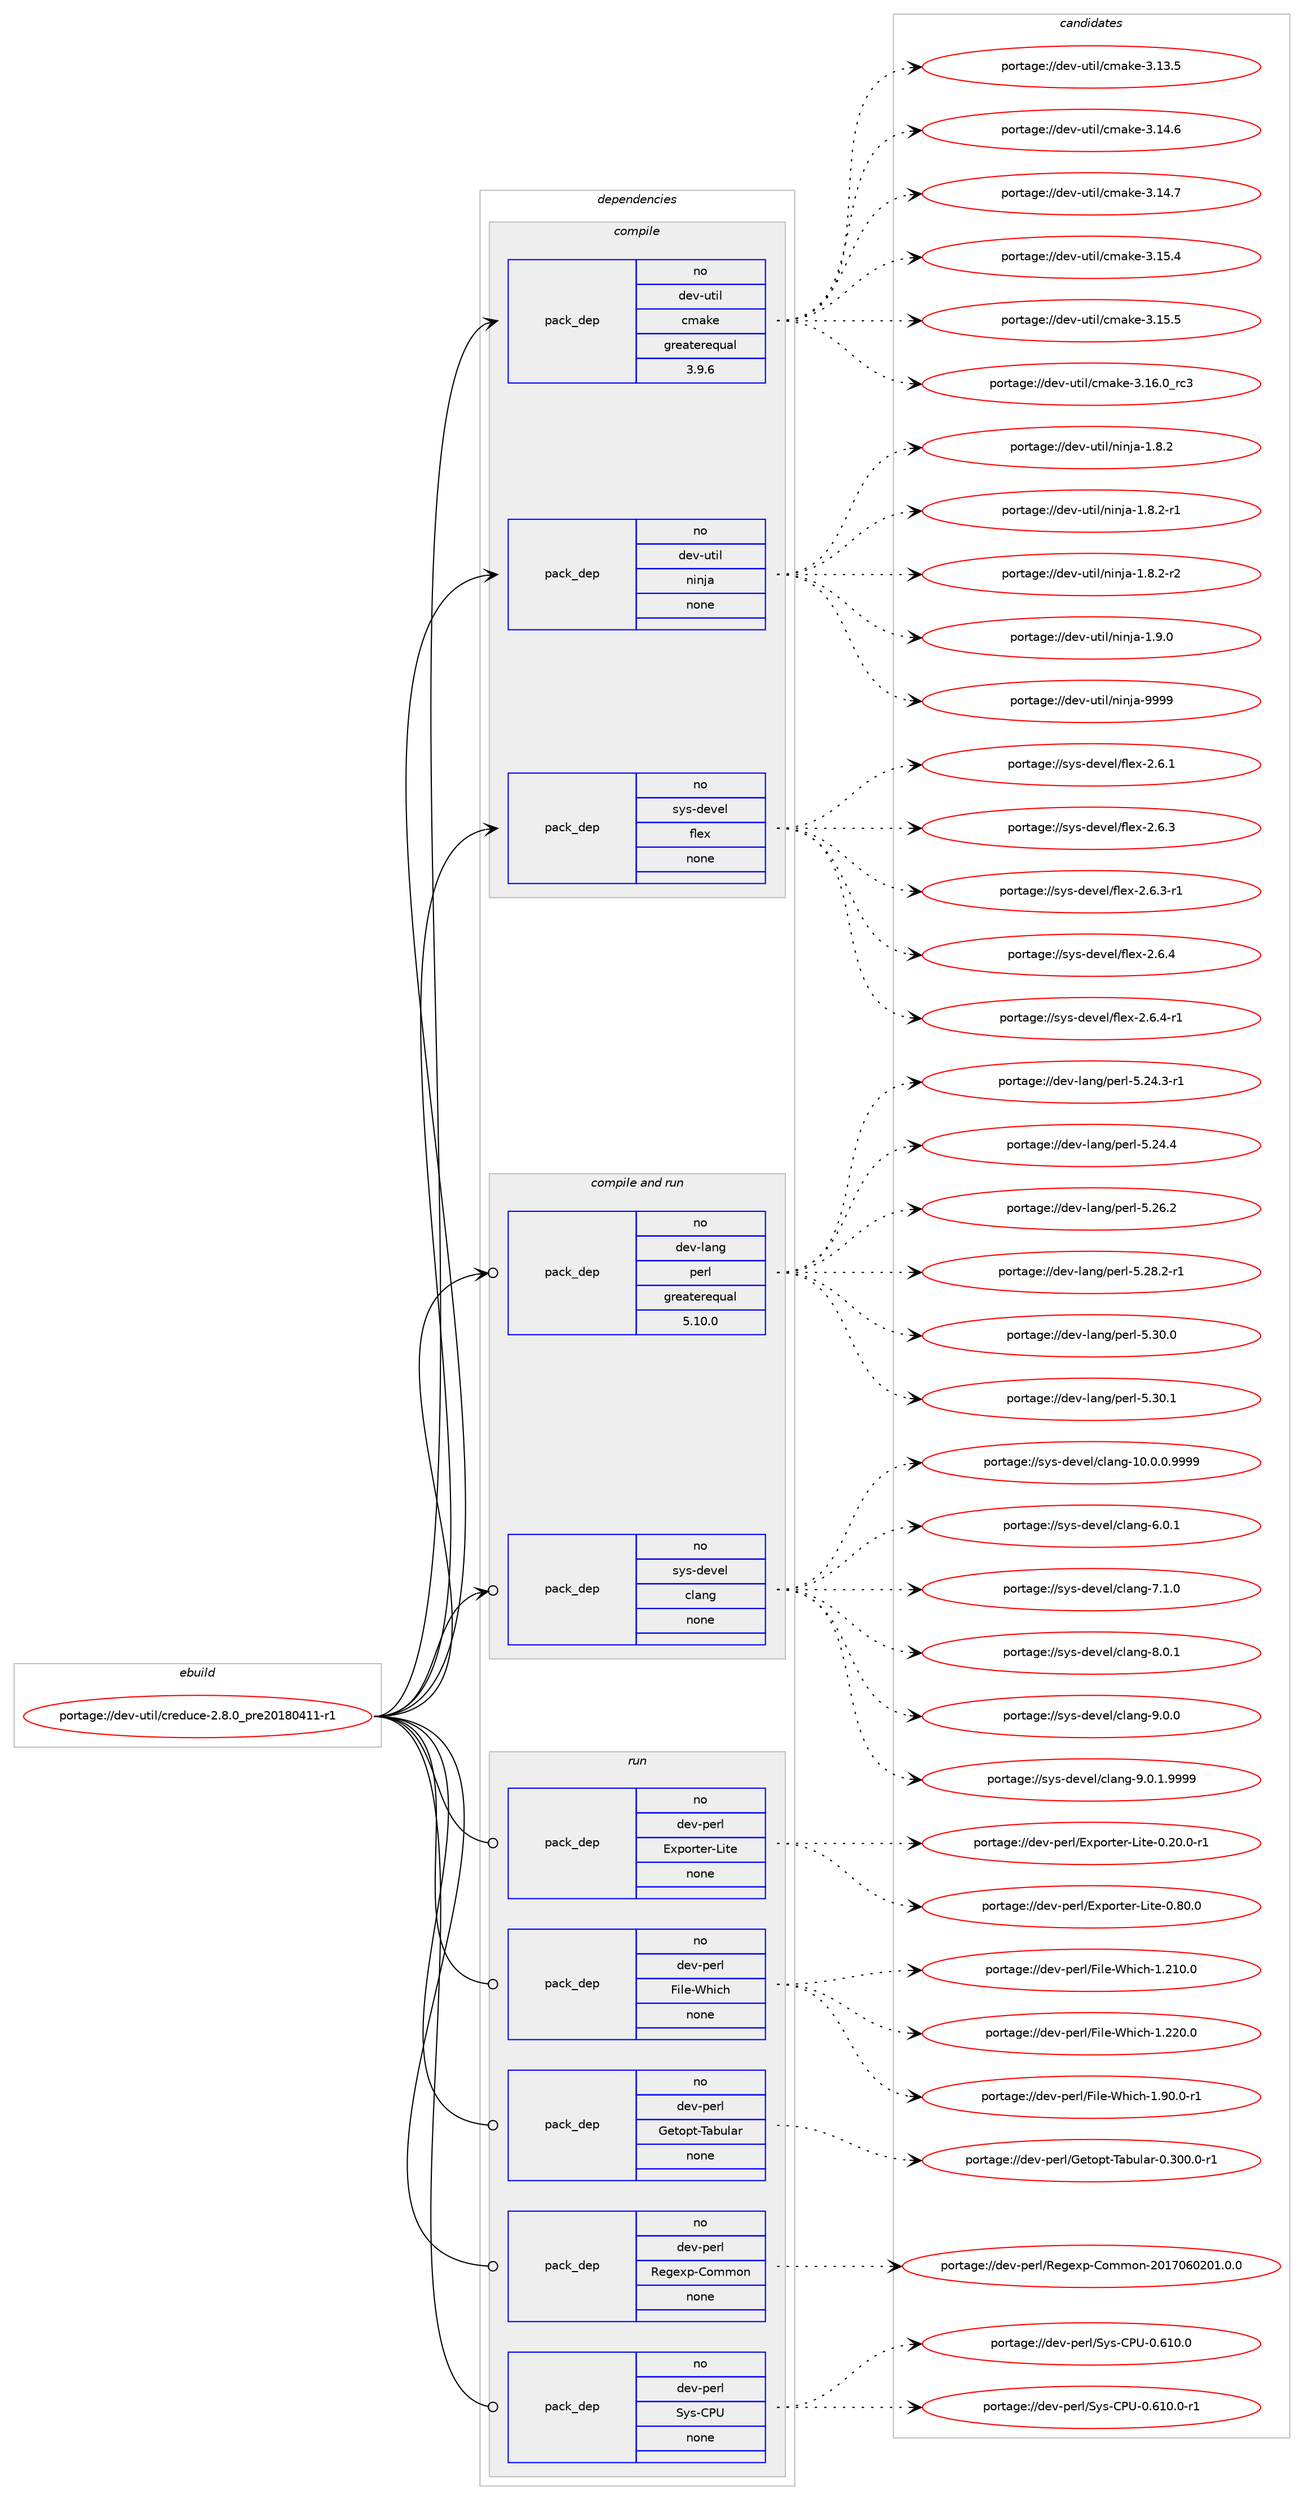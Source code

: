 digraph prolog {

# *************
# Graph options
# *************

newrank=true;
concentrate=true;
compound=true;
graph [rankdir=LR,fontname=Helvetica,fontsize=10,ranksep=1.5];#, ranksep=2.5, nodesep=0.2];
edge  [arrowhead=vee];
node  [fontname=Helvetica,fontsize=10];

# **********
# The ebuild
# **********

subgraph cluster_leftcol {
color=gray;
rank=same;
label=<<i>ebuild</i>>;
id [label="portage://dev-util/creduce-2.8.0_pre20180411-r1", color=red, width=4, href="../dev-util/creduce-2.8.0_pre20180411-r1.svg"];
}

# ****************
# The dependencies
# ****************

subgraph cluster_midcol {
color=gray;
label=<<i>dependencies</i>>;
subgraph cluster_compile {
fillcolor="#eeeeee";
style=filled;
label=<<i>compile</i>>;
subgraph pack186311 {
dependency260656 [label=<<TABLE BORDER="0" CELLBORDER="1" CELLSPACING="0" CELLPADDING="4" WIDTH="220"><TR><TD ROWSPAN="6" CELLPADDING="30">pack_dep</TD></TR><TR><TD WIDTH="110">no</TD></TR><TR><TD>dev-util</TD></TR><TR><TD>cmake</TD></TR><TR><TD>greaterequal</TD></TR><TR><TD>3.9.6</TD></TR></TABLE>>, shape=none, color=blue];
}
id:e -> dependency260656:w [weight=20,style="solid",arrowhead="vee"];
subgraph pack186312 {
dependency260657 [label=<<TABLE BORDER="0" CELLBORDER="1" CELLSPACING="0" CELLPADDING="4" WIDTH="220"><TR><TD ROWSPAN="6" CELLPADDING="30">pack_dep</TD></TR><TR><TD WIDTH="110">no</TD></TR><TR><TD>dev-util</TD></TR><TR><TD>ninja</TD></TR><TR><TD>none</TD></TR><TR><TD></TD></TR></TABLE>>, shape=none, color=blue];
}
id:e -> dependency260657:w [weight=20,style="solid",arrowhead="vee"];
subgraph pack186313 {
dependency260658 [label=<<TABLE BORDER="0" CELLBORDER="1" CELLSPACING="0" CELLPADDING="4" WIDTH="220"><TR><TD ROWSPAN="6" CELLPADDING="30">pack_dep</TD></TR><TR><TD WIDTH="110">no</TD></TR><TR><TD>sys-devel</TD></TR><TR><TD>flex</TD></TR><TR><TD>none</TD></TR><TR><TD></TD></TR></TABLE>>, shape=none, color=blue];
}
id:e -> dependency260658:w [weight=20,style="solid",arrowhead="vee"];
}
subgraph cluster_compileandrun {
fillcolor="#eeeeee";
style=filled;
label=<<i>compile and run</i>>;
subgraph pack186314 {
dependency260659 [label=<<TABLE BORDER="0" CELLBORDER="1" CELLSPACING="0" CELLPADDING="4" WIDTH="220"><TR><TD ROWSPAN="6" CELLPADDING="30">pack_dep</TD></TR><TR><TD WIDTH="110">no</TD></TR><TR><TD>dev-lang</TD></TR><TR><TD>perl</TD></TR><TR><TD>greaterequal</TD></TR><TR><TD>5.10.0</TD></TR></TABLE>>, shape=none, color=blue];
}
id:e -> dependency260659:w [weight=20,style="solid",arrowhead="odotvee"];
subgraph pack186315 {
dependency260660 [label=<<TABLE BORDER="0" CELLBORDER="1" CELLSPACING="0" CELLPADDING="4" WIDTH="220"><TR><TD ROWSPAN="6" CELLPADDING="30">pack_dep</TD></TR><TR><TD WIDTH="110">no</TD></TR><TR><TD>sys-devel</TD></TR><TR><TD>clang</TD></TR><TR><TD>none</TD></TR><TR><TD></TD></TR></TABLE>>, shape=none, color=blue];
}
id:e -> dependency260660:w [weight=20,style="solid",arrowhead="odotvee"];
}
subgraph cluster_run {
fillcolor="#eeeeee";
style=filled;
label=<<i>run</i>>;
subgraph pack186316 {
dependency260661 [label=<<TABLE BORDER="0" CELLBORDER="1" CELLSPACING="0" CELLPADDING="4" WIDTH="220"><TR><TD ROWSPAN="6" CELLPADDING="30">pack_dep</TD></TR><TR><TD WIDTH="110">no</TD></TR><TR><TD>dev-perl</TD></TR><TR><TD>Exporter-Lite</TD></TR><TR><TD>none</TD></TR><TR><TD></TD></TR></TABLE>>, shape=none, color=blue];
}
id:e -> dependency260661:w [weight=20,style="solid",arrowhead="odot"];
subgraph pack186317 {
dependency260662 [label=<<TABLE BORDER="0" CELLBORDER="1" CELLSPACING="0" CELLPADDING="4" WIDTH="220"><TR><TD ROWSPAN="6" CELLPADDING="30">pack_dep</TD></TR><TR><TD WIDTH="110">no</TD></TR><TR><TD>dev-perl</TD></TR><TR><TD>File-Which</TD></TR><TR><TD>none</TD></TR><TR><TD></TD></TR></TABLE>>, shape=none, color=blue];
}
id:e -> dependency260662:w [weight=20,style="solid",arrowhead="odot"];
subgraph pack186318 {
dependency260663 [label=<<TABLE BORDER="0" CELLBORDER="1" CELLSPACING="0" CELLPADDING="4" WIDTH="220"><TR><TD ROWSPAN="6" CELLPADDING="30">pack_dep</TD></TR><TR><TD WIDTH="110">no</TD></TR><TR><TD>dev-perl</TD></TR><TR><TD>Getopt-Tabular</TD></TR><TR><TD>none</TD></TR><TR><TD></TD></TR></TABLE>>, shape=none, color=blue];
}
id:e -> dependency260663:w [weight=20,style="solid",arrowhead="odot"];
subgraph pack186319 {
dependency260664 [label=<<TABLE BORDER="0" CELLBORDER="1" CELLSPACING="0" CELLPADDING="4" WIDTH="220"><TR><TD ROWSPAN="6" CELLPADDING="30">pack_dep</TD></TR><TR><TD WIDTH="110">no</TD></TR><TR><TD>dev-perl</TD></TR><TR><TD>Regexp-Common</TD></TR><TR><TD>none</TD></TR><TR><TD></TD></TR></TABLE>>, shape=none, color=blue];
}
id:e -> dependency260664:w [weight=20,style="solid",arrowhead="odot"];
subgraph pack186320 {
dependency260665 [label=<<TABLE BORDER="0" CELLBORDER="1" CELLSPACING="0" CELLPADDING="4" WIDTH="220"><TR><TD ROWSPAN="6" CELLPADDING="30">pack_dep</TD></TR><TR><TD WIDTH="110">no</TD></TR><TR><TD>dev-perl</TD></TR><TR><TD>Sys-CPU</TD></TR><TR><TD>none</TD></TR><TR><TD></TD></TR></TABLE>>, shape=none, color=blue];
}
id:e -> dependency260665:w [weight=20,style="solid",arrowhead="odot"];
}
}

# **************
# The candidates
# **************

subgraph cluster_choices {
rank=same;
color=gray;
label=<<i>candidates</i>>;

subgraph choice186311 {
color=black;
nodesep=1;
choiceportage1001011184511711610510847991099710710145514649514653 [label="portage://dev-util/cmake-3.13.5", color=red, width=4,href="../dev-util/cmake-3.13.5.svg"];
choiceportage1001011184511711610510847991099710710145514649524654 [label="portage://dev-util/cmake-3.14.6", color=red, width=4,href="../dev-util/cmake-3.14.6.svg"];
choiceportage1001011184511711610510847991099710710145514649524655 [label="portage://dev-util/cmake-3.14.7", color=red, width=4,href="../dev-util/cmake-3.14.7.svg"];
choiceportage1001011184511711610510847991099710710145514649534652 [label="portage://dev-util/cmake-3.15.4", color=red, width=4,href="../dev-util/cmake-3.15.4.svg"];
choiceportage1001011184511711610510847991099710710145514649534653 [label="portage://dev-util/cmake-3.15.5", color=red, width=4,href="../dev-util/cmake-3.15.5.svg"];
choiceportage1001011184511711610510847991099710710145514649544648951149951 [label="portage://dev-util/cmake-3.16.0_rc3", color=red, width=4,href="../dev-util/cmake-3.16.0_rc3.svg"];
dependency260656:e -> choiceportage1001011184511711610510847991099710710145514649514653:w [style=dotted,weight="100"];
dependency260656:e -> choiceportage1001011184511711610510847991099710710145514649524654:w [style=dotted,weight="100"];
dependency260656:e -> choiceportage1001011184511711610510847991099710710145514649524655:w [style=dotted,weight="100"];
dependency260656:e -> choiceportage1001011184511711610510847991099710710145514649534652:w [style=dotted,weight="100"];
dependency260656:e -> choiceportage1001011184511711610510847991099710710145514649534653:w [style=dotted,weight="100"];
dependency260656:e -> choiceportage1001011184511711610510847991099710710145514649544648951149951:w [style=dotted,weight="100"];
}
subgraph choice186312 {
color=black;
nodesep=1;
choiceportage100101118451171161051084711010511010697454946564650 [label="portage://dev-util/ninja-1.8.2", color=red, width=4,href="../dev-util/ninja-1.8.2.svg"];
choiceportage1001011184511711610510847110105110106974549465646504511449 [label="portage://dev-util/ninja-1.8.2-r1", color=red, width=4,href="../dev-util/ninja-1.8.2-r1.svg"];
choiceportage1001011184511711610510847110105110106974549465646504511450 [label="portage://dev-util/ninja-1.8.2-r2", color=red, width=4,href="../dev-util/ninja-1.8.2-r2.svg"];
choiceportage100101118451171161051084711010511010697454946574648 [label="portage://dev-util/ninja-1.9.0", color=red, width=4,href="../dev-util/ninja-1.9.0.svg"];
choiceportage1001011184511711610510847110105110106974557575757 [label="portage://dev-util/ninja-9999", color=red, width=4,href="../dev-util/ninja-9999.svg"];
dependency260657:e -> choiceportage100101118451171161051084711010511010697454946564650:w [style=dotted,weight="100"];
dependency260657:e -> choiceportage1001011184511711610510847110105110106974549465646504511449:w [style=dotted,weight="100"];
dependency260657:e -> choiceportage1001011184511711610510847110105110106974549465646504511450:w [style=dotted,weight="100"];
dependency260657:e -> choiceportage100101118451171161051084711010511010697454946574648:w [style=dotted,weight="100"];
dependency260657:e -> choiceportage1001011184511711610510847110105110106974557575757:w [style=dotted,weight="100"];
}
subgraph choice186313 {
color=black;
nodesep=1;
choiceportage1151211154510010111810110847102108101120455046544649 [label="portage://sys-devel/flex-2.6.1", color=red, width=4,href="../sys-devel/flex-2.6.1.svg"];
choiceportage1151211154510010111810110847102108101120455046544651 [label="portage://sys-devel/flex-2.6.3", color=red, width=4,href="../sys-devel/flex-2.6.3.svg"];
choiceportage11512111545100101118101108471021081011204550465446514511449 [label="portage://sys-devel/flex-2.6.3-r1", color=red, width=4,href="../sys-devel/flex-2.6.3-r1.svg"];
choiceportage1151211154510010111810110847102108101120455046544652 [label="portage://sys-devel/flex-2.6.4", color=red, width=4,href="../sys-devel/flex-2.6.4.svg"];
choiceportage11512111545100101118101108471021081011204550465446524511449 [label="portage://sys-devel/flex-2.6.4-r1", color=red, width=4,href="../sys-devel/flex-2.6.4-r1.svg"];
dependency260658:e -> choiceportage1151211154510010111810110847102108101120455046544649:w [style=dotted,weight="100"];
dependency260658:e -> choiceportage1151211154510010111810110847102108101120455046544651:w [style=dotted,weight="100"];
dependency260658:e -> choiceportage11512111545100101118101108471021081011204550465446514511449:w [style=dotted,weight="100"];
dependency260658:e -> choiceportage1151211154510010111810110847102108101120455046544652:w [style=dotted,weight="100"];
dependency260658:e -> choiceportage11512111545100101118101108471021081011204550465446524511449:w [style=dotted,weight="100"];
}
subgraph choice186314 {
color=black;
nodesep=1;
choiceportage100101118451089711010347112101114108455346505246514511449 [label="portage://dev-lang/perl-5.24.3-r1", color=red, width=4,href="../dev-lang/perl-5.24.3-r1.svg"];
choiceportage10010111845108971101034711210111410845534650524652 [label="portage://dev-lang/perl-5.24.4", color=red, width=4,href="../dev-lang/perl-5.24.4.svg"];
choiceportage10010111845108971101034711210111410845534650544650 [label="portage://dev-lang/perl-5.26.2", color=red, width=4,href="../dev-lang/perl-5.26.2.svg"];
choiceportage100101118451089711010347112101114108455346505646504511449 [label="portage://dev-lang/perl-5.28.2-r1", color=red, width=4,href="../dev-lang/perl-5.28.2-r1.svg"];
choiceportage10010111845108971101034711210111410845534651484648 [label="portage://dev-lang/perl-5.30.0", color=red, width=4,href="../dev-lang/perl-5.30.0.svg"];
choiceportage10010111845108971101034711210111410845534651484649 [label="portage://dev-lang/perl-5.30.1", color=red, width=4,href="../dev-lang/perl-5.30.1.svg"];
dependency260659:e -> choiceportage100101118451089711010347112101114108455346505246514511449:w [style=dotted,weight="100"];
dependency260659:e -> choiceportage10010111845108971101034711210111410845534650524652:w [style=dotted,weight="100"];
dependency260659:e -> choiceportage10010111845108971101034711210111410845534650544650:w [style=dotted,weight="100"];
dependency260659:e -> choiceportage100101118451089711010347112101114108455346505646504511449:w [style=dotted,weight="100"];
dependency260659:e -> choiceportage10010111845108971101034711210111410845534651484648:w [style=dotted,weight="100"];
dependency260659:e -> choiceportage10010111845108971101034711210111410845534651484649:w [style=dotted,weight="100"];
}
subgraph choice186315 {
color=black;
nodesep=1;
choiceportage11512111545100101118101108479910897110103454948464846484657575757 [label="portage://sys-devel/clang-10.0.0.9999", color=red, width=4,href="../sys-devel/clang-10.0.0.9999.svg"];
choiceportage11512111545100101118101108479910897110103455446484649 [label="portage://sys-devel/clang-6.0.1", color=red, width=4,href="../sys-devel/clang-6.0.1.svg"];
choiceportage11512111545100101118101108479910897110103455546494648 [label="portage://sys-devel/clang-7.1.0", color=red, width=4,href="../sys-devel/clang-7.1.0.svg"];
choiceportage11512111545100101118101108479910897110103455646484649 [label="portage://sys-devel/clang-8.0.1", color=red, width=4,href="../sys-devel/clang-8.0.1.svg"];
choiceportage11512111545100101118101108479910897110103455746484648 [label="portage://sys-devel/clang-9.0.0", color=red, width=4,href="../sys-devel/clang-9.0.0.svg"];
choiceportage115121115451001011181011084799108971101034557464846494657575757 [label="portage://sys-devel/clang-9.0.1.9999", color=red, width=4,href="../sys-devel/clang-9.0.1.9999.svg"];
dependency260660:e -> choiceportage11512111545100101118101108479910897110103454948464846484657575757:w [style=dotted,weight="100"];
dependency260660:e -> choiceportage11512111545100101118101108479910897110103455446484649:w [style=dotted,weight="100"];
dependency260660:e -> choiceportage11512111545100101118101108479910897110103455546494648:w [style=dotted,weight="100"];
dependency260660:e -> choiceportage11512111545100101118101108479910897110103455646484649:w [style=dotted,weight="100"];
dependency260660:e -> choiceportage11512111545100101118101108479910897110103455746484648:w [style=dotted,weight="100"];
dependency260660:e -> choiceportage115121115451001011181011084799108971101034557464846494657575757:w [style=dotted,weight="100"];
}
subgraph choice186316 {
color=black;
nodesep=1;
choiceportage1001011184511210111410847691201121111141161011144576105116101454846504846484511449 [label="portage://dev-perl/Exporter-Lite-0.20.0-r1", color=red, width=4,href="../dev-perl/Exporter-Lite-0.20.0-r1.svg"];
choiceportage100101118451121011141084769120112111114116101114457610511610145484656484648 [label="portage://dev-perl/Exporter-Lite-0.80.0", color=red, width=4,href="../dev-perl/Exporter-Lite-0.80.0.svg"];
dependency260661:e -> choiceportage1001011184511210111410847691201121111141161011144576105116101454846504846484511449:w [style=dotted,weight="100"];
dependency260661:e -> choiceportage100101118451121011141084769120112111114116101114457610511610145484656484648:w [style=dotted,weight="100"];
}
subgraph choice186317 {
color=black;
nodesep=1;
choiceportage1001011184511210111410847701051081014587104105991044549465049484648 [label="portage://dev-perl/File-Which-1.210.0", color=red, width=4,href="../dev-perl/File-Which-1.210.0.svg"];
choiceportage1001011184511210111410847701051081014587104105991044549465050484648 [label="portage://dev-perl/File-Which-1.220.0", color=red, width=4,href="../dev-perl/File-Which-1.220.0.svg"];
choiceportage100101118451121011141084770105108101458710410599104454946574846484511449 [label="portage://dev-perl/File-Which-1.90.0-r1", color=red, width=4,href="../dev-perl/File-Which-1.90.0-r1.svg"];
dependency260662:e -> choiceportage1001011184511210111410847701051081014587104105991044549465049484648:w [style=dotted,weight="100"];
dependency260662:e -> choiceportage1001011184511210111410847701051081014587104105991044549465050484648:w [style=dotted,weight="100"];
dependency260662:e -> choiceportage100101118451121011141084770105108101458710410599104454946574846484511449:w [style=dotted,weight="100"];
}
subgraph choice186318 {
color=black;
nodesep=1;
choiceportage100101118451121011141084771101116111112116458497981171089711445484651484846484511449 [label="portage://dev-perl/Getopt-Tabular-0.300.0-r1", color=red, width=4,href="../dev-perl/Getopt-Tabular-0.300.0-r1.svg"];
dependency260663:e -> choiceportage100101118451121011141084771101116111112116458497981171089711445484651484846484511449:w [style=dotted,weight="100"];
}
subgraph choice186319 {
color=black;
nodesep=1;
choiceportage1001011184511210111410847821011031011201124567111109109111110455048495548544850484946484648 [label="portage://dev-perl/Regexp-Common-2017060201.0.0", color=red, width=4,href="../dev-perl/Regexp-Common-2017060201.0.0.svg"];
dependency260664:e -> choiceportage1001011184511210111410847821011031011201124567111109109111110455048495548544850484946484648:w [style=dotted,weight="100"];
}
subgraph choice186320 {
color=black;
nodesep=1;
choiceportage100101118451121011141084783121115456780854548465449484648 [label="portage://dev-perl/Sys-CPU-0.610.0", color=red, width=4,href="../dev-perl/Sys-CPU-0.610.0.svg"];
choiceportage1001011184511210111410847831211154567808545484654494846484511449 [label="portage://dev-perl/Sys-CPU-0.610.0-r1", color=red, width=4,href="../dev-perl/Sys-CPU-0.610.0-r1.svg"];
dependency260665:e -> choiceportage100101118451121011141084783121115456780854548465449484648:w [style=dotted,weight="100"];
dependency260665:e -> choiceportage1001011184511210111410847831211154567808545484654494846484511449:w [style=dotted,weight="100"];
}
}

}
